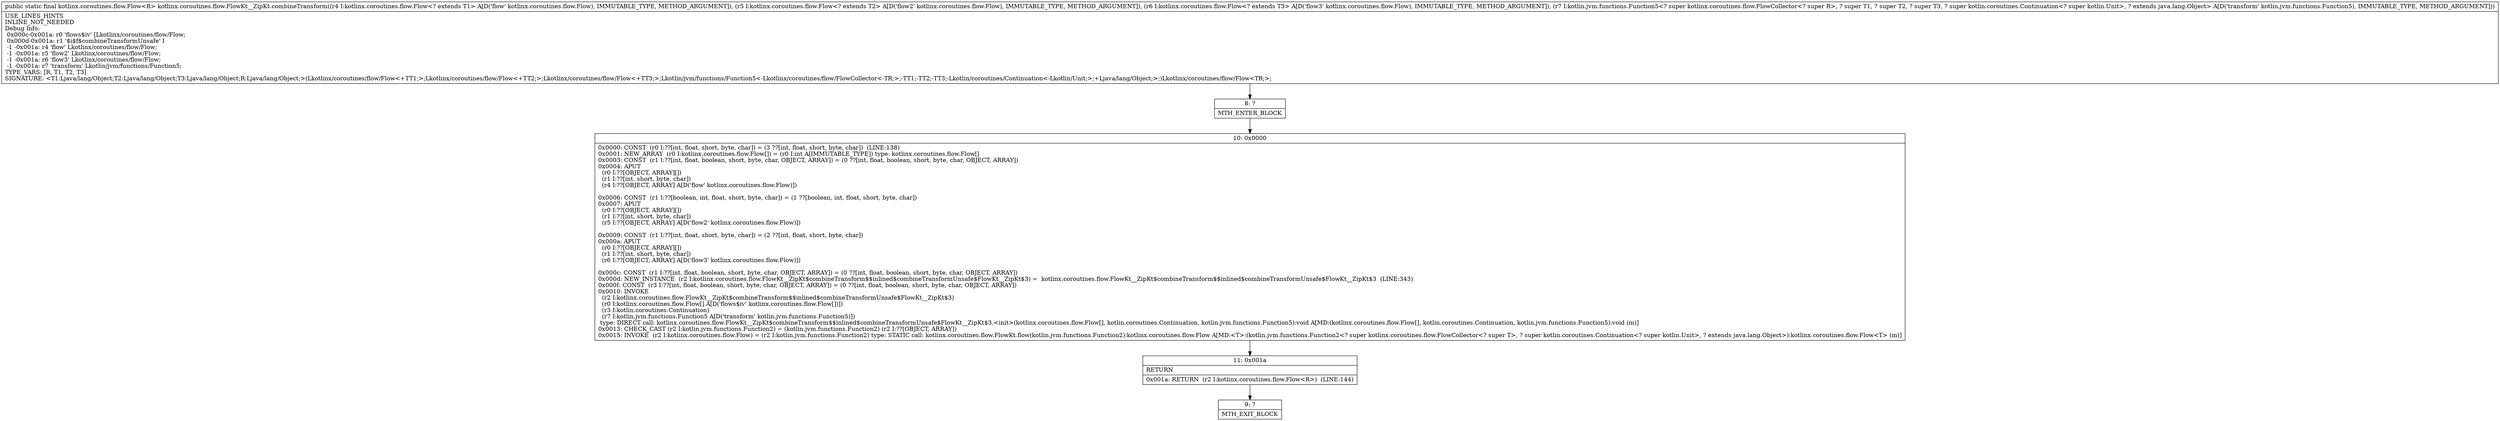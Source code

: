 digraph "CFG forkotlinx.coroutines.flow.FlowKt__ZipKt.combineTransform(Lkotlinx\/coroutines\/flow\/Flow;Lkotlinx\/coroutines\/flow\/Flow;Lkotlinx\/coroutines\/flow\/Flow;Lkotlin\/jvm\/functions\/Function5;)Lkotlinx\/coroutines\/flow\/Flow;" {
Node_8 [shape=record,label="{8\:\ ?|MTH_ENTER_BLOCK\l}"];
Node_10 [shape=record,label="{10\:\ 0x0000|0x0000: CONST  (r0 I:??[int, float, short, byte, char]) = (3 ??[int, float, short, byte, char])  (LINE:138)\l0x0001: NEW_ARRAY  (r0 I:kotlinx.coroutines.flow.Flow[]) = (r0 I:int A[IMMUTABLE_TYPE]) type: kotlinx.coroutines.flow.Flow[] \l0x0003: CONST  (r1 I:??[int, float, boolean, short, byte, char, OBJECT, ARRAY]) = (0 ??[int, float, boolean, short, byte, char, OBJECT, ARRAY]) \l0x0004: APUT  \l  (r0 I:??[OBJECT, ARRAY][])\l  (r1 I:??[int, short, byte, char])\l  (r4 I:??[OBJECT, ARRAY] A[D('flow' kotlinx.coroutines.flow.Flow)])\l \l0x0006: CONST  (r1 I:??[boolean, int, float, short, byte, char]) = (1 ??[boolean, int, float, short, byte, char]) \l0x0007: APUT  \l  (r0 I:??[OBJECT, ARRAY][])\l  (r1 I:??[int, short, byte, char])\l  (r5 I:??[OBJECT, ARRAY] A[D('flow2' kotlinx.coroutines.flow.Flow)])\l \l0x0009: CONST  (r1 I:??[int, float, short, byte, char]) = (2 ??[int, float, short, byte, char]) \l0x000a: APUT  \l  (r0 I:??[OBJECT, ARRAY][])\l  (r1 I:??[int, short, byte, char])\l  (r6 I:??[OBJECT, ARRAY] A[D('flow3' kotlinx.coroutines.flow.Flow)])\l \l0x000c: CONST  (r1 I:??[int, float, boolean, short, byte, char, OBJECT, ARRAY]) = (0 ??[int, float, boolean, short, byte, char, OBJECT, ARRAY]) \l0x000d: NEW_INSTANCE  (r2 I:kotlinx.coroutines.flow.FlowKt__ZipKt$combineTransform$$inlined$combineTransformUnsafe$FlowKt__ZipKt$3) =  kotlinx.coroutines.flow.FlowKt__ZipKt$combineTransform$$inlined$combineTransformUnsafe$FlowKt__ZipKt$3  (LINE:343)\l0x000f: CONST  (r3 I:??[int, float, boolean, short, byte, char, OBJECT, ARRAY]) = (0 ??[int, float, boolean, short, byte, char, OBJECT, ARRAY]) \l0x0010: INVOKE  \l  (r2 I:kotlinx.coroutines.flow.FlowKt__ZipKt$combineTransform$$inlined$combineTransformUnsafe$FlowKt__ZipKt$3)\l  (r0 I:kotlinx.coroutines.flow.Flow[] A[D('flows$iv' kotlinx.coroutines.flow.Flow[])])\l  (r3 I:kotlin.coroutines.Continuation)\l  (r7 I:kotlin.jvm.functions.Function5 A[D('transform' kotlin.jvm.functions.Function5)])\l type: DIRECT call: kotlinx.coroutines.flow.FlowKt__ZipKt$combineTransform$$inlined$combineTransformUnsafe$FlowKt__ZipKt$3.\<init\>(kotlinx.coroutines.flow.Flow[], kotlin.coroutines.Continuation, kotlin.jvm.functions.Function5):void A[MD:(kotlinx.coroutines.flow.Flow[], kotlin.coroutines.Continuation, kotlin.jvm.functions.Function5):void (m)]\l0x0013: CHECK_CAST (r2 I:kotlin.jvm.functions.Function2) = (kotlin.jvm.functions.Function2) (r2 I:??[OBJECT, ARRAY]) \l0x0015: INVOKE  (r2 I:kotlinx.coroutines.flow.Flow) = (r2 I:kotlin.jvm.functions.Function2) type: STATIC call: kotlinx.coroutines.flow.FlowKt.flow(kotlin.jvm.functions.Function2):kotlinx.coroutines.flow.Flow A[MD:\<T\>:(kotlin.jvm.functions.Function2\<? super kotlinx.coroutines.flow.FlowCollector\<? super T\>, ? super kotlin.coroutines.Continuation\<? super kotlin.Unit\>, ? extends java.lang.Object\>):kotlinx.coroutines.flow.Flow\<T\> (m)]\l}"];
Node_11 [shape=record,label="{11\:\ 0x001a|RETURN\l|0x001a: RETURN  (r2 I:kotlinx.coroutines.flow.Flow\<R\>)  (LINE:144)\l}"];
Node_9 [shape=record,label="{9\:\ ?|MTH_EXIT_BLOCK\l}"];
MethodNode[shape=record,label="{public static final kotlinx.coroutines.flow.Flow\<R\> kotlinx.coroutines.flow.FlowKt__ZipKt.combineTransform((r4 I:kotlinx.coroutines.flow.Flow\<? extends T1\> A[D('flow' kotlinx.coroutines.flow.Flow), IMMUTABLE_TYPE, METHOD_ARGUMENT]), (r5 I:kotlinx.coroutines.flow.Flow\<? extends T2\> A[D('flow2' kotlinx.coroutines.flow.Flow), IMMUTABLE_TYPE, METHOD_ARGUMENT]), (r6 I:kotlinx.coroutines.flow.Flow\<? extends T3\> A[D('flow3' kotlinx.coroutines.flow.Flow), IMMUTABLE_TYPE, METHOD_ARGUMENT]), (r7 I:kotlin.jvm.functions.Function5\<? super kotlinx.coroutines.flow.FlowCollector\<? super R\>, ? super T1, ? super T2, ? super T3, ? super kotlin.coroutines.Continuation\<? super kotlin.Unit\>, ? extends java.lang.Object\> A[D('transform' kotlin.jvm.functions.Function5), IMMUTABLE_TYPE, METHOD_ARGUMENT]))  | USE_LINES_HINTS\lINLINE_NOT_NEEDED\lDebug Info:\l  0x000c\-0x001a: r0 'flows$iv' [Lkotlinx\/coroutines\/flow\/Flow;\l  0x000d\-0x001a: r1 '$i$f$combineTransformUnsafe' I\l  \-1 \-0x001a: r4 'flow' Lkotlinx\/coroutines\/flow\/Flow;\l  \-1 \-0x001a: r5 'flow2' Lkotlinx\/coroutines\/flow\/Flow;\l  \-1 \-0x001a: r6 'flow3' Lkotlinx\/coroutines\/flow\/Flow;\l  \-1 \-0x001a: r7 'transform' Lkotlin\/jvm\/functions\/Function5;\lTYPE_VARS: [R, T1, T2, T3]\lSIGNATURE: \<T1:Ljava\/lang\/Object;T2:Ljava\/lang\/Object;T3:Ljava\/lang\/Object;R:Ljava\/lang\/Object;\>(Lkotlinx\/coroutines\/flow\/Flow\<+TT1;\>;Lkotlinx\/coroutines\/flow\/Flow\<+TT2;\>;Lkotlinx\/coroutines\/flow\/Flow\<+TT3;\>;Lkotlin\/jvm\/functions\/Function5\<\-Lkotlinx\/coroutines\/flow\/FlowCollector\<\-TR;\>;\-TT1;\-TT2;\-TT3;\-Lkotlin\/coroutines\/Continuation\<\-Lkotlin\/Unit;\>;+Ljava\/lang\/Object;\>;)Lkotlinx\/coroutines\/flow\/Flow\<TR;\>;\l}"];
MethodNode -> Node_8;Node_8 -> Node_10;
Node_10 -> Node_11;
Node_11 -> Node_9;
}

